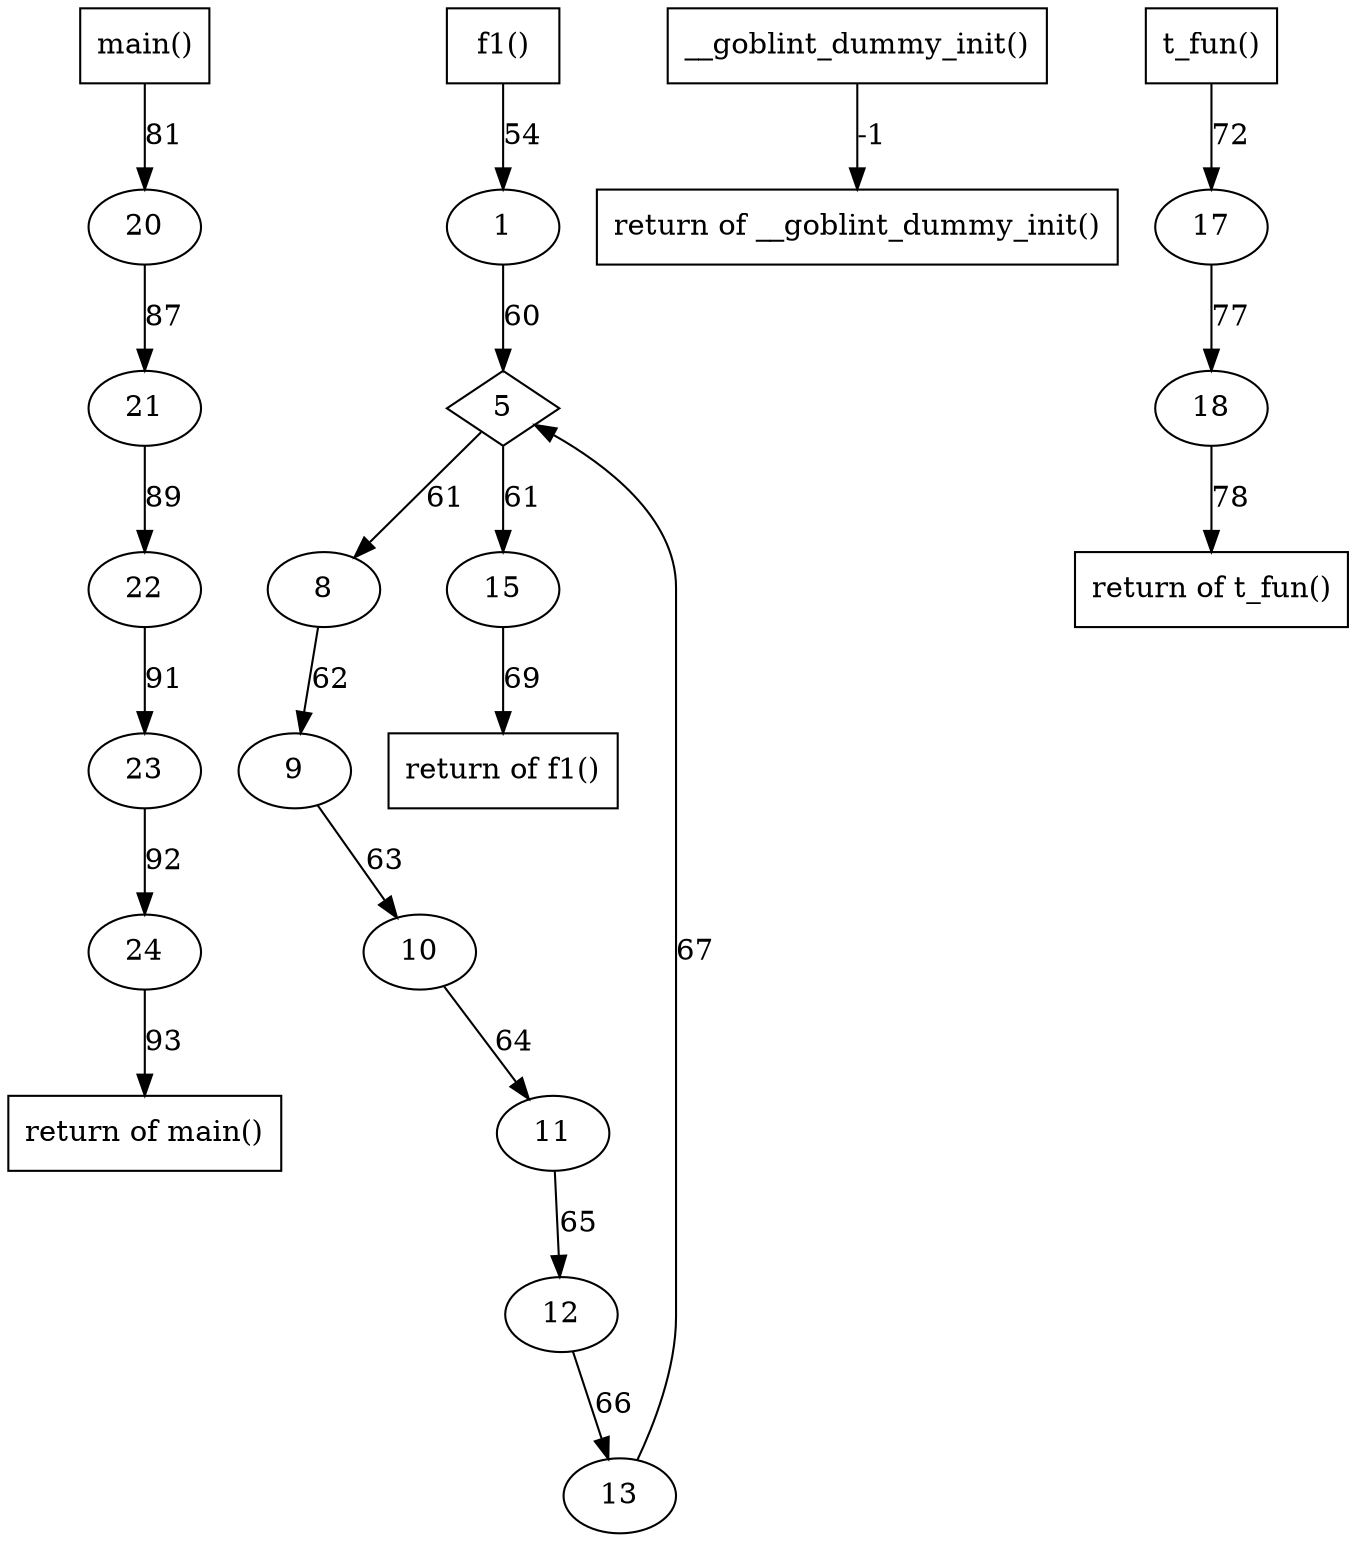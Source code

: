 digraph cfg {
	node [];
	22 -> 23 [label = "91"] ;
	5 -> 8 [label = "61"] ;
	fun3 -> ret3 [label = "-1"] ;
	15 -> ret338 [label = "69"] ;
	13 -> 5 [label = "67"] ;
	1 -> 5 [label = "60"] ;
	23 -> 24 [label = "92"] ;
	24 -> ret345 [label = "93"] ;
	17 -> 18 [label = "77"] ;
	10 -> 11 [label = "64"] ;
	11 -> 12 [label = "65"] ;
	8 -> 9 [label = "62"] ;
	12 -> 13 [label = "66"] ;
	21 -> 22 [label = "89"] ;
	20 -> 21 [label = "87"] ;
	9 -> 10 [label = "63"] ;
	5 -> 15 [label = "61"] ;
	fun342 -> 17 [label = "72"] ;
	fun338 -> 1 [label = "54"] ;
	18 -> ret342 [label = "78"] ;
	fun345 -> 20 [label = "81"] ;
	23 [];
	8 [];
	ret3 [label="return of __goblint_dummy_init()",shape=box];
	fun338 [label="f1()",shape=box];
	fun342 [label="t_fun()",shape=box];
	ret338 [label="return of f1()",shape=box];
	5 [shape=diamond];
	24 [];
	ret345 [label="return of main()",shape=box];
	18 [];
	11 [];
	12 [];
	9 [];
	fun345 [label="main()",shape=box];
	13 [];
	22 [];
	21 [];
	10 [];
	15 [];
	17 [];
	fun3 [label="__goblint_dummy_init()",shape=box];
	1 [];
	ret342 [label="return of t_fun()",shape=box];
	20 [];
}
